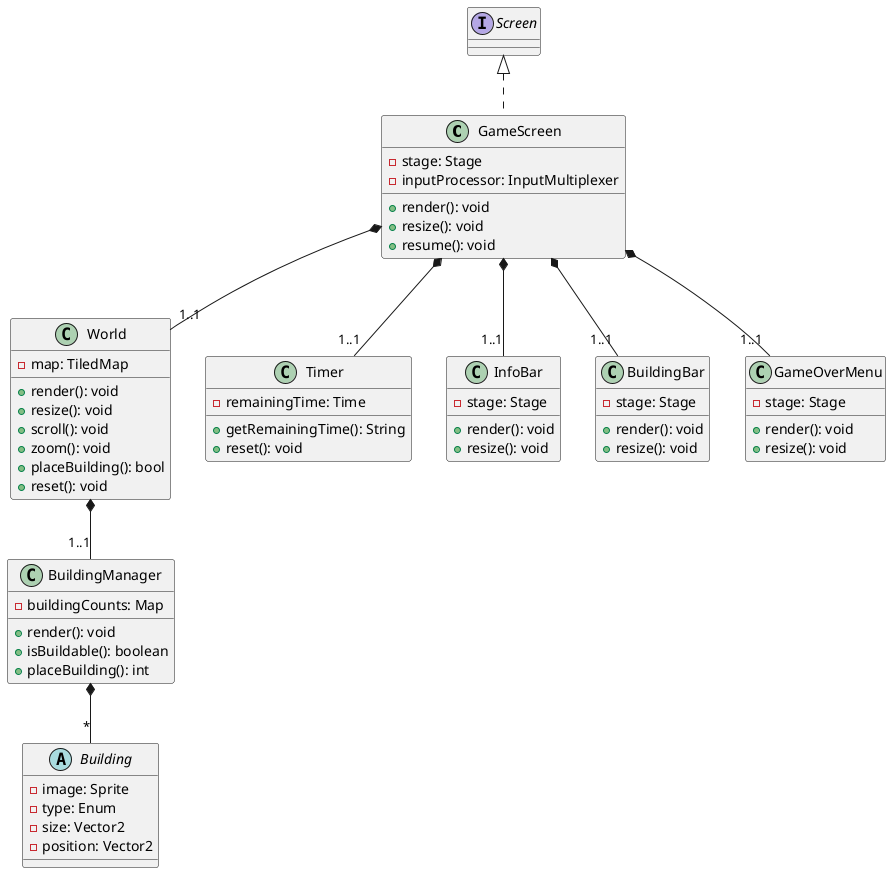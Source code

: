 @startuml GameScreen

class GameScreen implements Screen
{
    - stage: Stage
    - inputProcessor: InputMultiplexer
    + render(): void
    + resize(): void
    + resume(): void
}

class World
{
    - map: TiledMap
    + render(): void
    + resize(): void
    + scroll(): void
    + zoom(): void
    + placeBuilding(): bool
    + reset(): void
}

class Timer
{
    - remainingTime: Time
    + getRemainingTime(): String
    + reset(): void
}

class InfoBar
{
    - stage: Stage
    + render(): void
    + resize(): void
}

class BuildingBar
{
    - stage: Stage
    + render(): void
    + resize(): void
}

class GameOverMenu
{
    - stage: Stage
    + render(): void
    + resize(): void
}

class BuildingManager
{
    - buildingCounts: Map
    + render(): void
    + isBuildable(): boolean
    + placeBuilding(): int
}

abstract class Building
{
    - image: Sprite
    - type: Enum
    - size: Vector2
    - position: Vector2
}

GameScreen *-- "1..1" World
GameScreen *-- "1..1" Timer
GameScreen *-- "1..1" InfoBar
GameScreen *-- "1..1" BuildingBar
GameScreen *-- "1..1" GameOverMenu
World *-- "1..1" BuildingManager
BuildingManager *-- "*" Building

@enduml